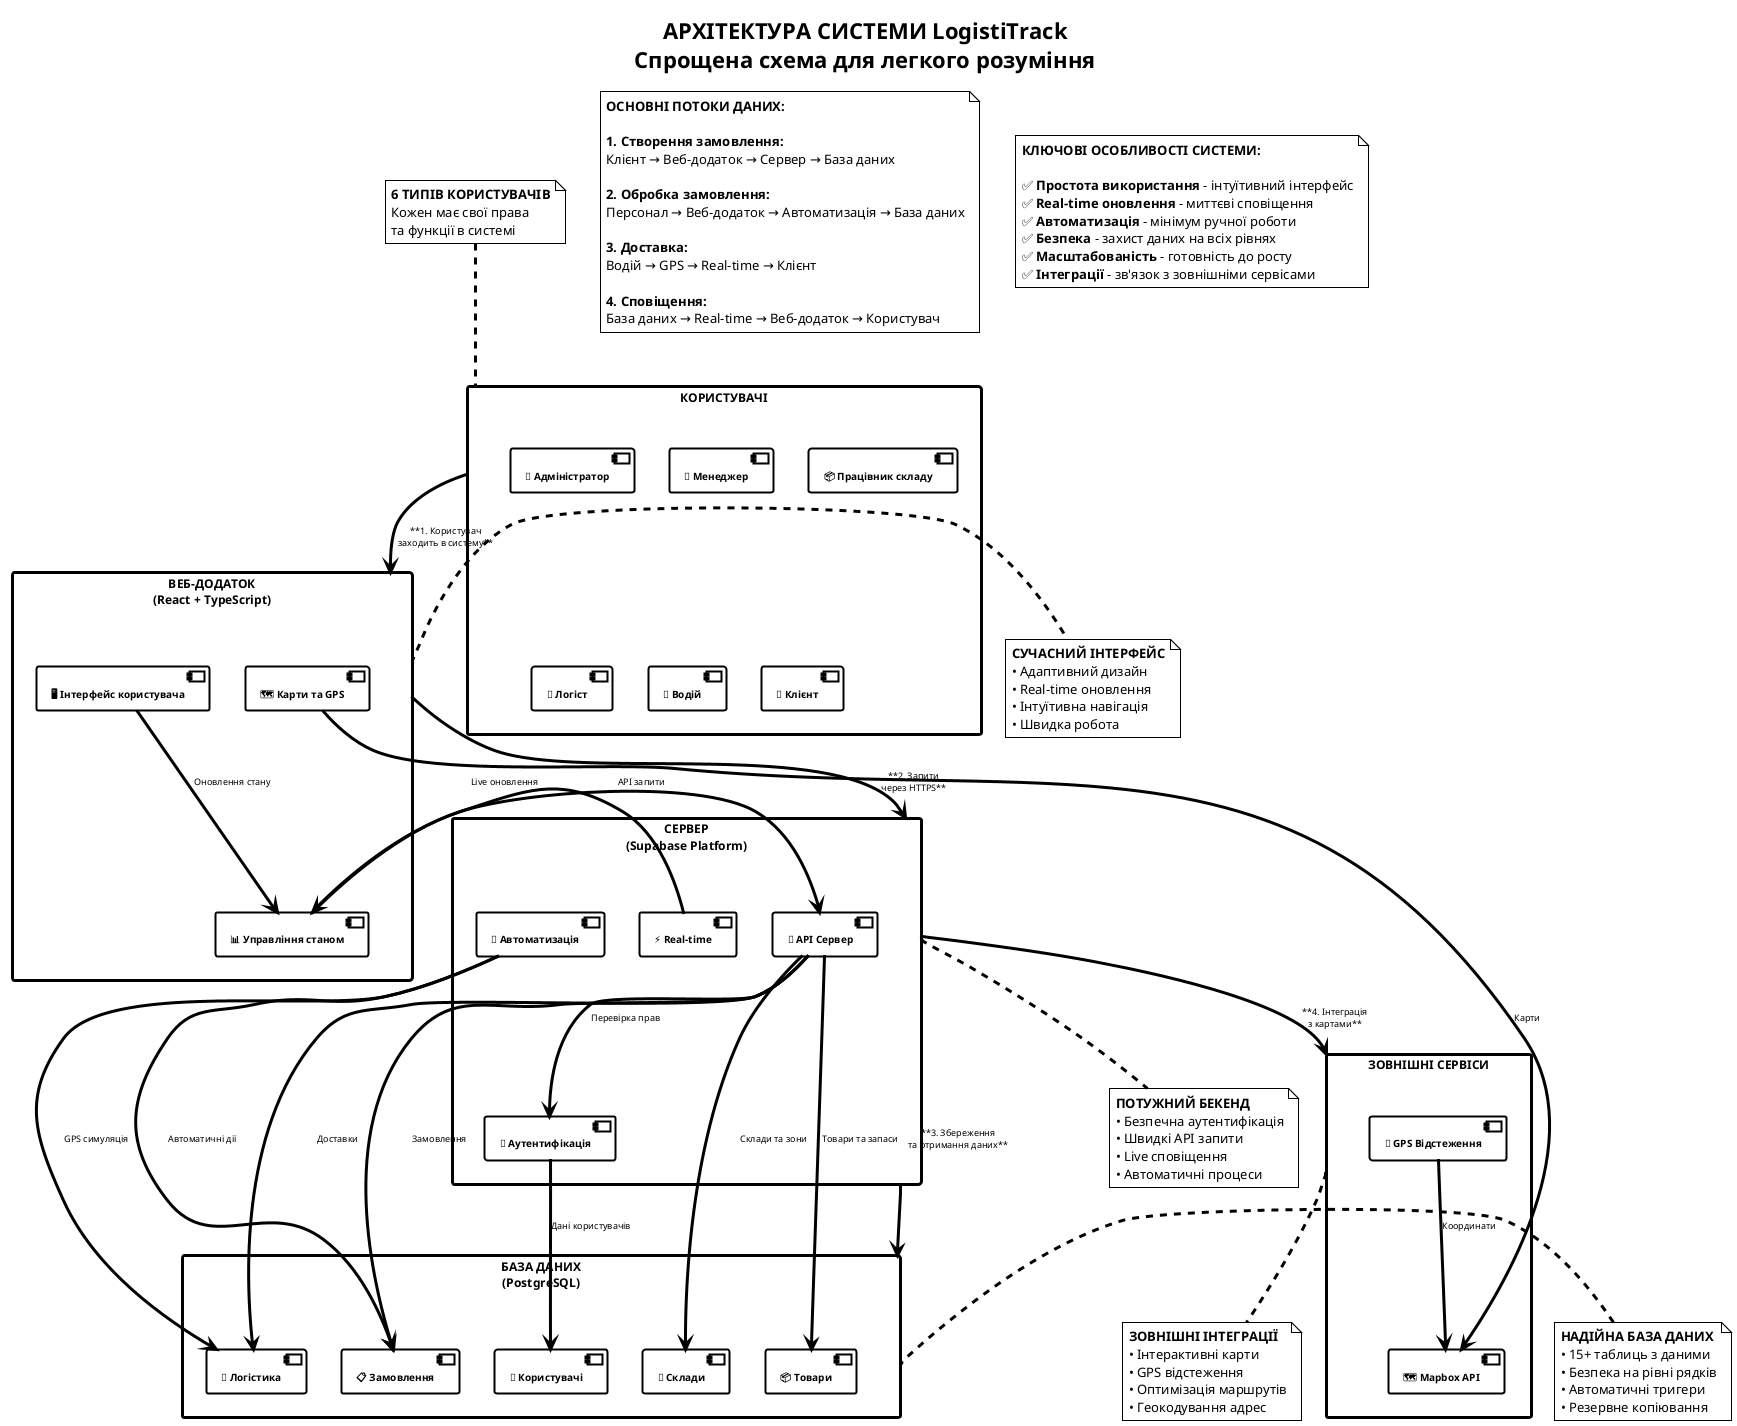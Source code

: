 @startuml
!theme plain
skinparam backgroundColor white
skinparam monochrome true
skinparam shadowing false

skinparam rectangle {
    BackgroundColor white
    BorderColor black
    FontColor black
    FontSize 12
    FontStyle bold
    BorderThickness 3
}

skinparam component {
    BackgroundColor white
    BorderColor black
    FontColor black
    FontSize 10
    FontStyle bold
    BorderThickness 2
}

skinparam arrow {
    Color black
    FontColor black
    FontSize 9
    Thickness 3
}

skinparam note {
    BackgroundColor white
    BorderColor black
    FontColor black
    BorderThickness 1
}

title **АРХІТЕКТУРА СИСТЕМИ LogistiTrack**\n**Спрощена схема для легкого розуміння**

rectangle "**КОРИСТУВАЧІ**" as Users {
    component [👑 Адміністратор] as Admin
    component [👔 Менеджер] as Manager
    component [📦 Працівник складу] as Worker
    component [🚛 Логіст] as Logistician
    component [🚗 Водій] as Driver
    component [👤 Клієнт] as Customer
}

rectangle "**ВЕБ-ДОДАТОК**\n(React + TypeScript)" as WebApp {
    component [🖥️ Інтерфейс користувача] as UI
    component [📊 Управління станом] as State
    component [🗺️ Карти та GPS] as Maps
}

rectangle "**СЕРВЕР**\n(Supabase Platform)" as Server {
    component [🔐 Аутентифікація] as Auth
    component [📡 API Сервер] as API
    component [⚡ Real-time] as Realtime
    component [🤖 Автоматизація] as Automation
}

rectangle "**БАЗА ДАНИХ**\n(PostgreSQL)" as Database {
    component [👥 Користувачі] as UsersDB
    component [📦 Товари] as ProductsDB
    component [🏢 Склади] as WarehousesDB
    component [📋 Замовлення] as OrdersDB
    component [🚛 Логістика] as LogisticsDB
}

rectangle "**ЗОВНІШНІ СЕРВІСИ**" as External {
    component [🗺️ Mapbox API] as MapboxAPI
    component [📍 GPS Відстеження] as GPS
}

' ===== ОСНОВНІ ЗВ'ЯЗКИ =====

Users --> WebApp : **1. Користувач\nзаходить в систему**
WebApp --> Server : **2. Запити\nчерез HTTPS**
Server --> Database : **3. Збереження\nта отримання даних**
Server --> External : **4. Інтеграція\nз картами**

' ===== ДЕТАЛІЗОВАНІ ЗВ'ЯЗКИ =====

UI --> State : "Оновлення стану"
State --> API : "API запити"
API --> Auth : "Перевірка прав"
Auth --> UsersDB : "Дані користувачів"

API --> ProductsDB : "Товари та запаси"
API --> WarehousesDB : "Склади та зони"
API --> OrdersDB : "Замовлення"
API --> LogisticsDB : "Доставки"

Realtime --> State : "Live оновлення"
Automation --> OrdersDB : "Автоматичні дії"
Automation --> LogisticsDB : "GPS симуляція"

Maps --> MapboxAPI : "Карти"
GPS --> MapboxAPI : "Координати"

' ===== ПРИМІТКИ =====

note top of Users
  **6 ТИПІВ КОРИСТУВАЧІВ**
  Кожен має свої права
  та функції в системі
end note

note right of WebApp
  **СУЧАСНИЙ ІНТЕРФЕЙС**
  • Адаптивний дизайн
  • Real-time оновлення
  • Інтуїтивна навігація
  • Швидка робота
end note

note bottom of Server
  **ПОТУЖНИЙ БЕКЕНД**
  • Безпечна аутентифікація
  • Швидкі API запити
  • Live сповіщення
  • Автоматичні процеси
end note

note left of Database
  **НАДІЙНА БАЗА ДАНИХ**
  • 15+ таблиць з даними
  • Безпека на рівні рядків
  • Автоматичні тригери
  • Резервне копіювання
end note

note bottom of External
  **ЗОВНІШНІ ІНТЕГРАЦІЇ**
  • Інтерактивні карти
  • GPS відстеження
  • Оптимізація маршрутів
  • Геокодування адрес
end note

' ===== ПОТОКИ ДАНИХ =====

note as DataFlow
  **ОСНОВНІ ПОТОКИ ДАНИХ:**
  
  **1. Створення замовлення:**
  Клієнт → Веб-додаток → Сервер → База даних
  
  **2. Обробка замовлення:**
  Персонал → Веб-додаток → Автоматизація → База даних
  
  **3. Доставка:**
  Водій → GPS → Real-time → Клієнт
  
  **4. Сповіщення:**
  База даних → Real-time → Веб-додаток → Користувач
end note

' ===== КЛЮЧОВІ ОСОБЛИВОСТІ =====

note as KeyFeatures
  **КЛЮЧОВІ ОСОБЛИВОСТІ СИСТЕМИ:**
  
  ✅ **Простота використання** - інтуїтивний інтерфейс
  ✅ **Real-time оновлення** - миттєві сповіщення
  ✅ **Автоматизація** - мінімум ручної роботи
  ✅ **Безпека** - захист даних на всіх рівнях
  ✅ **Масштабованість** - готовність до росту
  ✅ **Інтеграції** - зв'язок з зовнішніми сервісами
end note

@enduml